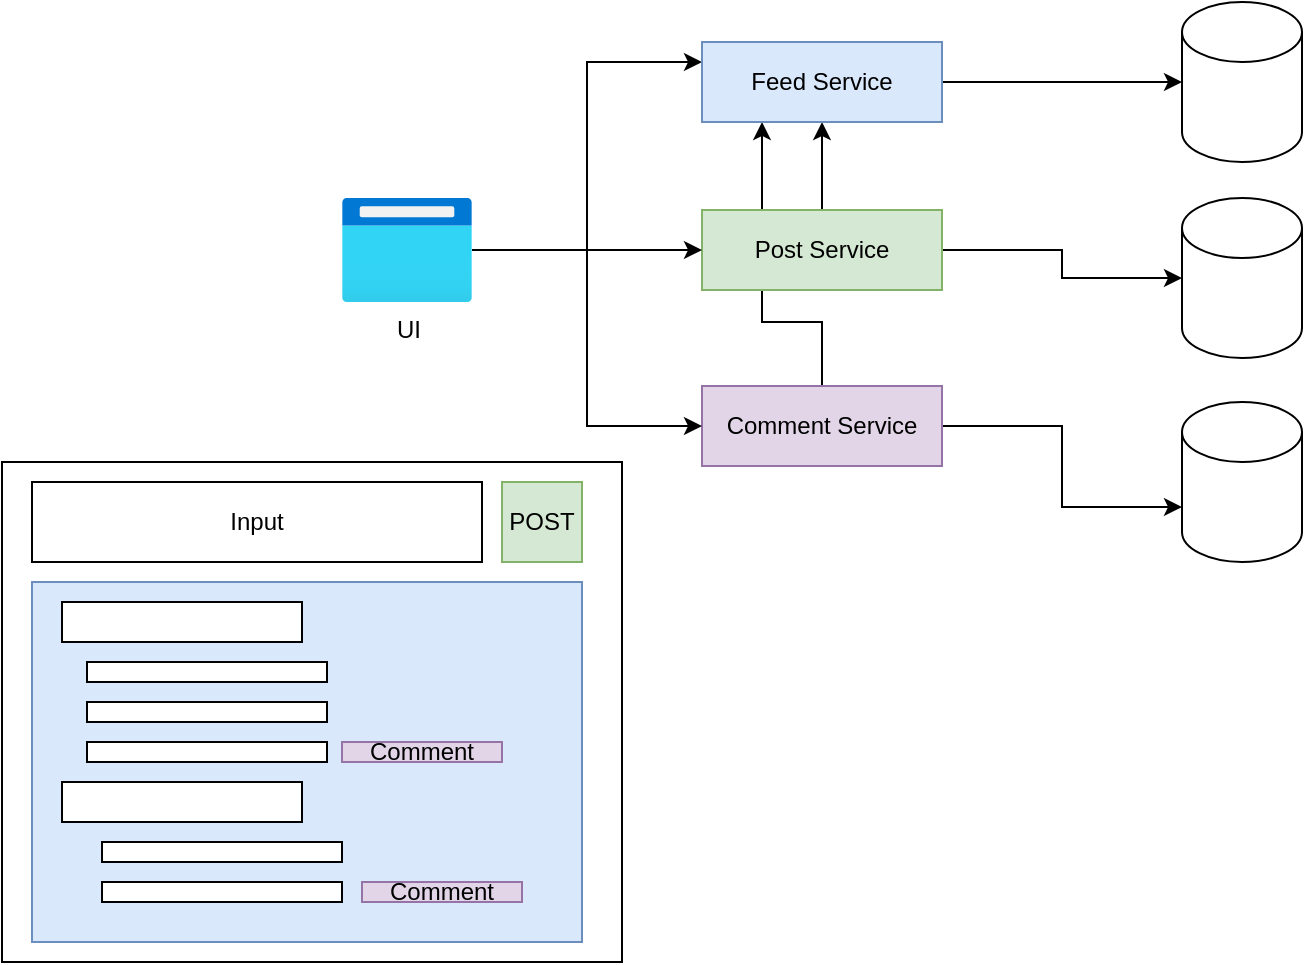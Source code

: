 <mxfile version="21.2.1" type="device">
  <diagram name="Page-1" id="uaxmd10gJDKHUTAYdKPr">
    <mxGraphModel dx="954" dy="616" grid="1" gridSize="10" guides="1" tooltips="1" connect="1" arrows="1" fold="1" page="1" pageScale="1" pageWidth="827" pageHeight="1169" math="0" shadow="0">
      <root>
        <mxCell id="0" />
        <mxCell id="1" parent="0" />
        <mxCell id="ZOca4I44WI3_u_HMunxy-15" style="edgeStyle=orthogonalEdgeStyle;rounded=0;orthogonalLoop=1;jettySize=auto;html=1;entryX=0.25;entryY=1;entryDx=0;entryDy=0;shadow=0;jumpStyle=arc;" edge="1" parent="1" source="ZOca4I44WI3_u_HMunxy-2" target="ZOca4I44WI3_u_HMunxy-10">
          <mxGeometry relative="1" as="geometry">
            <Array as="points">
              <mxPoint x="420" y="210" />
              <mxPoint x="390" y="210" />
            </Array>
          </mxGeometry>
        </mxCell>
        <mxCell id="ZOca4I44WI3_u_HMunxy-7" style="edgeStyle=orthogonalEdgeStyle;rounded=0;orthogonalLoop=1;jettySize=auto;html=1;entryX=0;entryY=0.5;entryDx=0;entryDy=0;entryPerimeter=0;" edge="1" parent="1" source="ZOca4I44WI3_u_HMunxy-1" target="ZOca4I44WI3_u_HMunxy-6">
          <mxGeometry relative="1" as="geometry" />
        </mxCell>
        <mxCell id="ZOca4I44WI3_u_HMunxy-11" style="edgeStyle=orthogonalEdgeStyle;rounded=0;orthogonalLoop=1;jettySize=auto;html=1;entryX=0.5;entryY=1;entryDx=0;entryDy=0;" edge="1" parent="1" source="ZOca4I44WI3_u_HMunxy-1" target="ZOca4I44WI3_u_HMunxy-10">
          <mxGeometry relative="1" as="geometry" />
        </mxCell>
        <mxCell id="ZOca4I44WI3_u_HMunxy-1" value="Post Service" style="rounded=0;whiteSpace=wrap;html=1;fillColor=#d5e8d4;strokeColor=#82b366;" vertex="1" parent="1">
          <mxGeometry x="360" y="154" width="120" height="40" as="geometry" />
        </mxCell>
        <mxCell id="ZOca4I44WI3_u_HMunxy-9" style="edgeStyle=orthogonalEdgeStyle;rounded=0;orthogonalLoop=1;jettySize=auto;html=1;entryX=0;entryY=0;entryDx=0;entryDy=52.5;entryPerimeter=0;" edge="1" parent="1" source="ZOca4I44WI3_u_HMunxy-2" target="ZOca4I44WI3_u_HMunxy-8">
          <mxGeometry relative="1" as="geometry" />
        </mxCell>
        <mxCell id="ZOca4I44WI3_u_HMunxy-2" value="Comment Service" style="rounded=0;whiteSpace=wrap;html=1;fillColor=#e1d5e7;strokeColor=#9673a6;" vertex="1" parent="1">
          <mxGeometry x="360" y="242" width="120" height="40" as="geometry" />
        </mxCell>
        <mxCell id="ZOca4I44WI3_u_HMunxy-4" style="edgeStyle=orthogonalEdgeStyle;rounded=0;orthogonalLoop=1;jettySize=auto;html=1;entryX=0;entryY=0.5;entryDx=0;entryDy=0;" edge="1" parent="1" source="ZOca4I44WI3_u_HMunxy-3" target="ZOca4I44WI3_u_HMunxy-1">
          <mxGeometry relative="1" as="geometry" />
        </mxCell>
        <mxCell id="ZOca4I44WI3_u_HMunxy-5" style="edgeStyle=orthogonalEdgeStyle;rounded=0;orthogonalLoop=1;jettySize=auto;html=1;entryX=0;entryY=0.5;entryDx=0;entryDy=0;" edge="1" parent="1" source="ZOca4I44WI3_u_HMunxy-3" target="ZOca4I44WI3_u_HMunxy-2">
          <mxGeometry relative="1" as="geometry" />
        </mxCell>
        <mxCell id="ZOca4I44WI3_u_HMunxy-12" style="edgeStyle=orthogonalEdgeStyle;rounded=0;orthogonalLoop=1;jettySize=auto;html=1;entryX=0;entryY=0.25;entryDx=0;entryDy=0;" edge="1" parent="1" source="ZOca4I44WI3_u_HMunxy-3" target="ZOca4I44WI3_u_HMunxy-10">
          <mxGeometry relative="1" as="geometry" />
        </mxCell>
        <mxCell id="ZOca4I44WI3_u_HMunxy-3" value="UI" style="image;aspect=fixed;html=1;points=[];align=center;fontSize=12;image=img/lib/azure2/general/Browser.svg;" vertex="1" parent="1">
          <mxGeometry x="180" y="148" width="65" height="52" as="geometry" />
        </mxCell>
        <mxCell id="ZOca4I44WI3_u_HMunxy-6" value="" style="shape=cylinder3;whiteSpace=wrap;html=1;boundedLbl=1;backgroundOutline=1;size=15;" vertex="1" parent="1">
          <mxGeometry x="600" y="148" width="60" height="80" as="geometry" />
        </mxCell>
        <mxCell id="ZOca4I44WI3_u_HMunxy-8" value="" style="shape=cylinder3;whiteSpace=wrap;html=1;boundedLbl=1;backgroundOutline=1;size=15;" vertex="1" parent="1">
          <mxGeometry x="600" y="250" width="60" height="80" as="geometry" />
        </mxCell>
        <mxCell id="ZOca4I44WI3_u_HMunxy-14" style="edgeStyle=orthogonalEdgeStyle;rounded=0;orthogonalLoop=1;jettySize=auto;html=1;entryX=0;entryY=0.5;entryDx=0;entryDy=0;entryPerimeter=0;" edge="1" parent="1" source="ZOca4I44WI3_u_HMunxy-10" target="ZOca4I44WI3_u_HMunxy-13">
          <mxGeometry relative="1" as="geometry" />
        </mxCell>
        <mxCell id="ZOca4I44WI3_u_HMunxy-10" value="Feed Service" style="rounded=0;whiteSpace=wrap;html=1;fillColor=#dae8fc;strokeColor=#6c8ebf;" vertex="1" parent="1">
          <mxGeometry x="360" y="70" width="120" height="40" as="geometry" />
        </mxCell>
        <mxCell id="ZOca4I44WI3_u_HMunxy-13" value="" style="shape=cylinder3;whiteSpace=wrap;html=1;boundedLbl=1;backgroundOutline=1;size=15;" vertex="1" parent="1">
          <mxGeometry x="600" y="50" width="60" height="80" as="geometry" />
        </mxCell>
        <mxCell id="ZOca4I44WI3_u_HMunxy-16" value="" style="rounded=0;whiteSpace=wrap;html=1;" vertex="1" parent="1">
          <mxGeometry x="10" y="280" width="310" height="250" as="geometry" />
        </mxCell>
        <mxCell id="ZOca4I44WI3_u_HMunxy-17" value="Input" style="rounded=0;whiteSpace=wrap;html=1;" vertex="1" parent="1">
          <mxGeometry x="25" y="290" width="225" height="40" as="geometry" />
        </mxCell>
        <mxCell id="ZOca4I44WI3_u_HMunxy-18" value="POST" style="rounded=0;whiteSpace=wrap;html=1;fillColor=#d5e8d4;strokeColor=#82b366;" vertex="1" parent="1">
          <mxGeometry x="260" y="290" width="40" height="40" as="geometry" />
        </mxCell>
        <mxCell id="ZOca4I44WI3_u_HMunxy-20" value="" style="rounded=0;whiteSpace=wrap;html=1;fillColor=#dae8fc;strokeColor=#6c8ebf;" vertex="1" parent="1">
          <mxGeometry x="25" y="340" width="275" height="180" as="geometry" />
        </mxCell>
        <mxCell id="ZOca4I44WI3_u_HMunxy-21" value="" style="rounded=0;whiteSpace=wrap;html=1;" vertex="1" parent="1">
          <mxGeometry x="40" y="350" width="120" height="20" as="geometry" />
        </mxCell>
        <mxCell id="ZOca4I44WI3_u_HMunxy-22" value="" style="rounded=0;whiteSpace=wrap;html=1;" vertex="1" parent="1">
          <mxGeometry x="52.5" y="380" width="120" height="10" as="geometry" />
        </mxCell>
        <mxCell id="ZOca4I44WI3_u_HMunxy-23" value="" style="rounded=0;whiteSpace=wrap;html=1;" vertex="1" parent="1">
          <mxGeometry x="52.5" y="400" width="120" height="10" as="geometry" />
        </mxCell>
        <mxCell id="ZOca4I44WI3_u_HMunxy-24" value="" style="rounded=0;whiteSpace=wrap;html=1;" vertex="1" parent="1">
          <mxGeometry x="40" y="440" width="120" height="20" as="geometry" />
        </mxCell>
        <mxCell id="ZOca4I44WI3_u_HMunxy-25" value="" style="rounded=0;whiteSpace=wrap;html=1;" vertex="1" parent="1">
          <mxGeometry x="60" y="470" width="120" height="10" as="geometry" />
        </mxCell>
        <mxCell id="ZOca4I44WI3_u_HMunxy-26" value="" style="rounded=0;whiteSpace=wrap;html=1;" vertex="1" parent="1">
          <mxGeometry x="52.5" y="420" width="120" height="10" as="geometry" />
        </mxCell>
        <mxCell id="ZOca4I44WI3_u_HMunxy-27" value="Comment" style="rounded=0;whiteSpace=wrap;html=1;fillColor=#e1d5e7;strokeColor=#9673a6;" vertex="1" parent="1">
          <mxGeometry x="180" y="420" width="80" height="10" as="geometry" />
        </mxCell>
        <mxCell id="ZOca4I44WI3_u_HMunxy-28" value="" style="rounded=0;whiteSpace=wrap;html=1;" vertex="1" parent="1">
          <mxGeometry x="60" y="490" width="120" height="10" as="geometry" />
        </mxCell>
        <mxCell id="ZOca4I44WI3_u_HMunxy-29" value="Comment" style="rounded=0;whiteSpace=wrap;html=1;fillColor=#e1d5e7;strokeColor=#9673a6;" vertex="1" parent="1">
          <mxGeometry x="190" y="490" width="80" height="10" as="geometry" />
        </mxCell>
      </root>
    </mxGraphModel>
  </diagram>
</mxfile>
